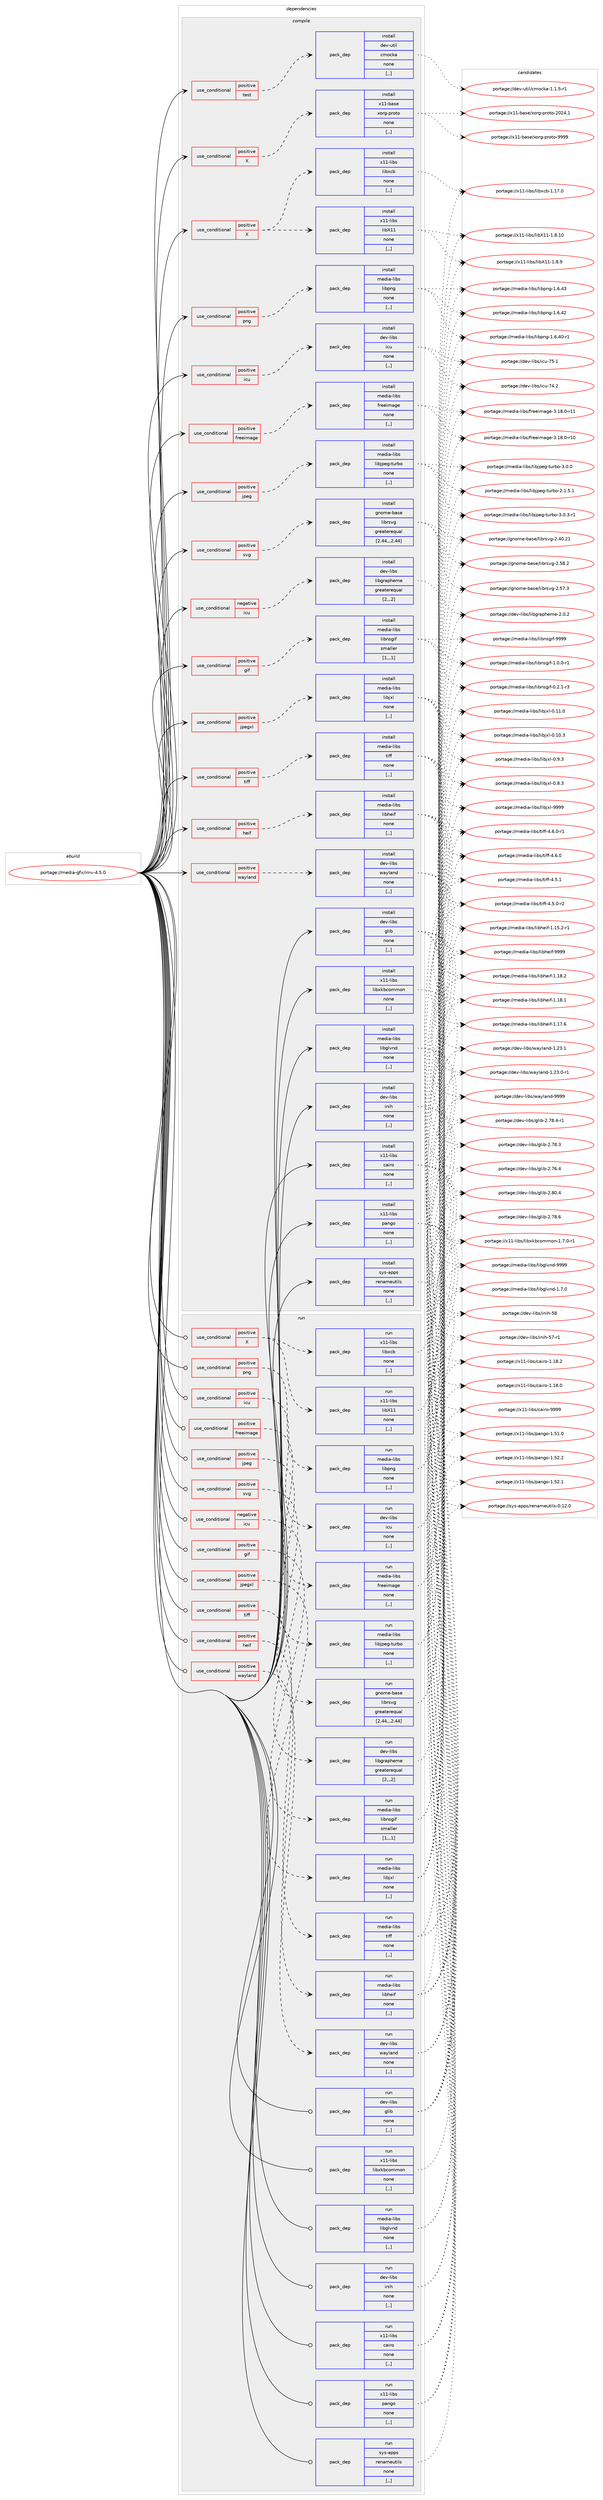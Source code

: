 digraph prolog {

# *************
# Graph options
# *************

newrank=true;
concentrate=true;
compound=true;
graph [rankdir=LR,fontname=Helvetica,fontsize=10,ranksep=1.5];#, ranksep=2.5, nodesep=0.2];
edge  [arrowhead=vee];
node  [fontname=Helvetica,fontsize=10];

# **********
# The ebuild
# **********

subgraph cluster_leftcol {
color=gray;
label=<<i>ebuild</i>>;
id [label="portage://media-gfx/imv-4.5.0", color=red, width=4, href="../media-gfx/imv-4.5.0.svg"];
}

# ****************
# The dependencies
# ****************

subgraph cluster_midcol {
color=gray;
label=<<i>dependencies</i>>;
subgraph cluster_compile {
fillcolor="#eeeeee";
style=filled;
label=<<i>compile</i>>;
subgraph cond206271 {
dependency799450 [label=<<TABLE BORDER="0" CELLBORDER="1" CELLSPACING="0" CELLPADDING="4"><TR><TD ROWSPAN="3" CELLPADDING="10">use_conditional</TD></TR><TR><TD>negative</TD></TR><TR><TD>icu</TD></TR></TABLE>>, shape=none, color=red];
subgraph pack587084 {
dependency799451 [label=<<TABLE BORDER="0" CELLBORDER="1" CELLSPACING="0" CELLPADDING="4" WIDTH="220"><TR><TD ROWSPAN="6" CELLPADDING="30">pack_dep</TD></TR><TR><TD WIDTH="110">install</TD></TR><TR><TD>dev-libs</TD></TR><TR><TD>libgrapheme</TD></TR><TR><TD>greaterequal</TD></TR><TR><TD>[2,,,2]</TD></TR></TABLE>>, shape=none, color=blue];
}
dependency799450:e -> dependency799451:w [weight=20,style="dashed",arrowhead="vee"];
}
id:e -> dependency799450:w [weight=20,style="solid",arrowhead="vee"];
subgraph cond206272 {
dependency799452 [label=<<TABLE BORDER="0" CELLBORDER="1" CELLSPACING="0" CELLPADDING="4"><TR><TD ROWSPAN="3" CELLPADDING="10">use_conditional</TD></TR><TR><TD>positive</TD></TR><TR><TD>X</TD></TR></TABLE>>, shape=none, color=red];
subgraph pack587085 {
dependency799453 [label=<<TABLE BORDER="0" CELLBORDER="1" CELLSPACING="0" CELLPADDING="4" WIDTH="220"><TR><TD ROWSPAN="6" CELLPADDING="30">pack_dep</TD></TR><TR><TD WIDTH="110">install</TD></TR><TR><TD>x11-base</TD></TR><TR><TD>xorg-proto</TD></TR><TR><TD>none</TD></TR><TR><TD>[,,]</TD></TR></TABLE>>, shape=none, color=blue];
}
dependency799452:e -> dependency799453:w [weight=20,style="dashed",arrowhead="vee"];
}
id:e -> dependency799452:w [weight=20,style="solid",arrowhead="vee"];
subgraph cond206273 {
dependency799454 [label=<<TABLE BORDER="0" CELLBORDER="1" CELLSPACING="0" CELLPADDING="4"><TR><TD ROWSPAN="3" CELLPADDING="10">use_conditional</TD></TR><TR><TD>positive</TD></TR><TR><TD>X</TD></TR></TABLE>>, shape=none, color=red];
subgraph pack587086 {
dependency799455 [label=<<TABLE BORDER="0" CELLBORDER="1" CELLSPACING="0" CELLPADDING="4" WIDTH="220"><TR><TD ROWSPAN="6" CELLPADDING="30">pack_dep</TD></TR><TR><TD WIDTH="110">install</TD></TR><TR><TD>x11-libs</TD></TR><TR><TD>libX11</TD></TR><TR><TD>none</TD></TR><TR><TD>[,,]</TD></TR></TABLE>>, shape=none, color=blue];
}
dependency799454:e -> dependency799455:w [weight=20,style="dashed",arrowhead="vee"];
subgraph pack587087 {
dependency799456 [label=<<TABLE BORDER="0" CELLBORDER="1" CELLSPACING="0" CELLPADDING="4" WIDTH="220"><TR><TD ROWSPAN="6" CELLPADDING="30">pack_dep</TD></TR><TR><TD WIDTH="110">install</TD></TR><TR><TD>x11-libs</TD></TR><TR><TD>libxcb</TD></TR><TR><TD>none</TD></TR><TR><TD>[,,]</TD></TR></TABLE>>, shape=none, color=blue];
}
dependency799454:e -> dependency799456:w [weight=20,style="dashed",arrowhead="vee"];
}
id:e -> dependency799454:w [weight=20,style="solid",arrowhead="vee"];
subgraph cond206274 {
dependency799457 [label=<<TABLE BORDER="0" CELLBORDER="1" CELLSPACING="0" CELLPADDING="4"><TR><TD ROWSPAN="3" CELLPADDING="10">use_conditional</TD></TR><TR><TD>positive</TD></TR><TR><TD>freeimage</TD></TR></TABLE>>, shape=none, color=red];
subgraph pack587088 {
dependency799458 [label=<<TABLE BORDER="0" CELLBORDER="1" CELLSPACING="0" CELLPADDING="4" WIDTH="220"><TR><TD ROWSPAN="6" CELLPADDING="30">pack_dep</TD></TR><TR><TD WIDTH="110">install</TD></TR><TR><TD>media-libs</TD></TR><TR><TD>freeimage</TD></TR><TR><TD>none</TD></TR><TR><TD>[,,]</TD></TR></TABLE>>, shape=none, color=blue];
}
dependency799457:e -> dependency799458:w [weight=20,style="dashed",arrowhead="vee"];
}
id:e -> dependency799457:w [weight=20,style="solid",arrowhead="vee"];
subgraph cond206275 {
dependency799459 [label=<<TABLE BORDER="0" CELLBORDER="1" CELLSPACING="0" CELLPADDING="4"><TR><TD ROWSPAN="3" CELLPADDING="10">use_conditional</TD></TR><TR><TD>positive</TD></TR><TR><TD>gif</TD></TR></TABLE>>, shape=none, color=red];
subgraph pack587089 {
dependency799460 [label=<<TABLE BORDER="0" CELLBORDER="1" CELLSPACING="0" CELLPADDING="4" WIDTH="220"><TR><TD ROWSPAN="6" CELLPADDING="30">pack_dep</TD></TR><TR><TD WIDTH="110">install</TD></TR><TR><TD>media-libs</TD></TR><TR><TD>libnsgif</TD></TR><TR><TD>smaller</TD></TR><TR><TD>[1,,,1]</TD></TR></TABLE>>, shape=none, color=blue];
}
dependency799459:e -> dependency799460:w [weight=20,style="dashed",arrowhead="vee"];
}
id:e -> dependency799459:w [weight=20,style="solid",arrowhead="vee"];
subgraph cond206276 {
dependency799461 [label=<<TABLE BORDER="0" CELLBORDER="1" CELLSPACING="0" CELLPADDING="4"><TR><TD ROWSPAN="3" CELLPADDING="10">use_conditional</TD></TR><TR><TD>positive</TD></TR><TR><TD>heif</TD></TR></TABLE>>, shape=none, color=red];
subgraph pack587090 {
dependency799462 [label=<<TABLE BORDER="0" CELLBORDER="1" CELLSPACING="0" CELLPADDING="4" WIDTH="220"><TR><TD ROWSPAN="6" CELLPADDING="30">pack_dep</TD></TR><TR><TD WIDTH="110">install</TD></TR><TR><TD>media-libs</TD></TR><TR><TD>libheif</TD></TR><TR><TD>none</TD></TR><TR><TD>[,,]</TD></TR></TABLE>>, shape=none, color=blue];
}
dependency799461:e -> dependency799462:w [weight=20,style="dashed",arrowhead="vee"];
}
id:e -> dependency799461:w [weight=20,style="solid",arrowhead="vee"];
subgraph cond206277 {
dependency799463 [label=<<TABLE BORDER="0" CELLBORDER="1" CELLSPACING="0" CELLPADDING="4"><TR><TD ROWSPAN="3" CELLPADDING="10">use_conditional</TD></TR><TR><TD>positive</TD></TR><TR><TD>icu</TD></TR></TABLE>>, shape=none, color=red];
subgraph pack587091 {
dependency799464 [label=<<TABLE BORDER="0" CELLBORDER="1" CELLSPACING="0" CELLPADDING="4" WIDTH="220"><TR><TD ROWSPAN="6" CELLPADDING="30">pack_dep</TD></TR><TR><TD WIDTH="110">install</TD></TR><TR><TD>dev-libs</TD></TR><TR><TD>icu</TD></TR><TR><TD>none</TD></TR><TR><TD>[,,]</TD></TR></TABLE>>, shape=none, color=blue];
}
dependency799463:e -> dependency799464:w [weight=20,style="dashed",arrowhead="vee"];
}
id:e -> dependency799463:w [weight=20,style="solid",arrowhead="vee"];
subgraph cond206278 {
dependency799465 [label=<<TABLE BORDER="0" CELLBORDER="1" CELLSPACING="0" CELLPADDING="4"><TR><TD ROWSPAN="3" CELLPADDING="10">use_conditional</TD></TR><TR><TD>positive</TD></TR><TR><TD>jpeg</TD></TR></TABLE>>, shape=none, color=red];
subgraph pack587092 {
dependency799466 [label=<<TABLE BORDER="0" CELLBORDER="1" CELLSPACING="0" CELLPADDING="4" WIDTH="220"><TR><TD ROWSPAN="6" CELLPADDING="30">pack_dep</TD></TR><TR><TD WIDTH="110">install</TD></TR><TR><TD>media-libs</TD></TR><TR><TD>libjpeg-turbo</TD></TR><TR><TD>none</TD></TR><TR><TD>[,,]</TD></TR></TABLE>>, shape=none, color=blue];
}
dependency799465:e -> dependency799466:w [weight=20,style="dashed",arrowhead="vee"];
}
id:e -> dependency799465:w [weight=20,style="solid",arrowhead="vee"];
subgraph cond206279 {
dependency799467 [label=<<TABLE BORDER="0" CELLBORDER="1" CELLSPACING="0" CELLPADDING="4"><TR><TD ROWSPAN="3" CELLPADDING="10">use_conditional</TD></TR><TR><TD>positive</TD></TR><TR><TD>jpegxl</TD></TR></TABLE>>, shape=none, color=red];
subgraph pack587093 {
dependency799468 [label=<<TABLE BORDER="0" CELLBORDER="1" CELLSPACING="0" CELLPADDING="4" WIDTH="220"><TR><TD ROWSPAN="6" CELLPADDING="30">pack_dep</TD></TR><TR><TD WIDTH="110">install</TD></TR><TR><TD>media-libs</TD></TR><TR><TD>libjxl</TD></TR><TR><TD>none</TD></TR><TR><TD>[,,]</TD></TR></TABLE>>, shape=none, color=blue];
}
dependency799467:e -> dependency799468:w [weight=20,style="dashed",arrowhead="vee"];
}
id:e -> dependency799467:w [weight=20,style="solid",arrowhead="vee"];
subgraph cond206280 {
dependency799469 [label=<<TABLE BORDER="0" CELLBORDER="1" CELLSPACING="0" CELLPADDING="4"><TR><TD ROWSPAN="3" CELLPADDING="10">use_conditional</TD></TR><TR><TD>positive</TD></TR><TR><TD>png</TD></TR></TABLE>>, shape=none, color=red];
subgraph pack587094 {
dependency799470 [label=<<TABLE BORDER="0" CELLBORDER="1" CELLSPACING="0" CELLPADDING="4" WIDTH="220"><TR><TD ROWSPAN="6" CELLPADDING="30">pack_dep</TD></TR><TR><TD WIDTH="110">install</TD></TR><TR><TD>media-libs</TD></TR><TR><TD>libpng</TD></TR><TR><TD>none</TD></TR><TR><TD>[,,]</TD></TR></TABLE>>, shape=none, color=blue];
}
dependency799469:e -> dependency799470:w [weight=20,style="dashed",arrowhead="vee"];
}
id:e -> dependency799469:w [weight=20,style="solid",arrowhead="vee"];
subgraph cond206281 {
dependency799471 [label=<<TABLE BORDER="0" CELLBORDER="1" CELLSPACING="0" CELLPADDING="4"><TR><TD ROWSPAN="3" CELLPADDING="10">use_conditional</TD></TR><TR><TD>positive</TD></TR><TR><TD>svg</TD></TR></TABLE>>, shape=none, color=red];
subgraph pack587095 {
dependency799472 [label=<<TABLE BORDER="0" CELLBORDER="1" CELLSPACING="0" CELLPADDING="4" WIDTH="220"><TR><TD ROWSPAN="6" CELLPADDING="30">pack_dep</TD></TR><TR><TD WIDTH="110">install</TD></TR><TR><TD>gnome-base</TD></TR><TR><TD>librsvg</TD></TR><TR><TD>greaterequal</TD></TR><TR><TD>[2.44,,,2.44]</TD></TR></TABLE>>, shape=none, color=blue];
}
dependency799471:e -> dependency799472:w [weight=20,style="dashed",arrowhead="vee"];
}
id:e -> dependency799471:w [weight=20,style="solid",arrowhead="vee"];
subgraph cond206282 {
dependency799473 [label=<<TABLE BORDER="0" CELLBORDER="1" CELLSPACING="0" CELLPADDING="4"><TR><TD ROWSPAN="3" CELLPADDING="10">use_conditional</TD></TR><TR><TD>positive</TD></TR><TR><TD>test</TD></TR></TABLE>>, shape=none, color=red];
subgraph pack587096 {
dependency799474 [label=<<TABLE BORDER="0" CELLBORDER="1" CELLSPACING="0" CELLPADDING="4" WIDTH="220"><TR><TD ROWSPAN="6" CELLPADDING="30">pack_dep</TD></TR><TR><TD WIDTH="110">install</TD></TR><TR><TD>dev-util</TD></TR><TR><TD>cmocka</TD></TR><TR><TD>none</TD></TR><TR><TD>[,,]</TD></TR></TABLE>>, shape=none, color=blue];
}
dependency799473:e -> dependency799474:w [weight=20,style="dashed",arrowhead="vee"];
}
id:e -> dependency799473:w [weight=20,style="solid",arrowhead="vee"];
subgraph cond206283 {
dependency799475 [label=<<TABLE BORDER="0" CELLBORDER="1" CELLSPACING="0" CELLPADDING="4"><TR><TD ROWSPAN="3" CELLPADDING="10">use_conditional</TD></TR><TR><TD>positive</TD></TR><TR><TD>tiff</TD></TR></TABLE>>, shape=none, color=red];
subgraph pack587097 {
dependency799476 [label=<<TABLE BORDER="0" CELLBORDER="1" CELLSPACING="0" CELLPADDING="4" WIDTH="220"><TR><TD ROWSPAN="6" CELLPADDING="30">pack_dep</TD></TR><TR><TD WIDTH="110">install</TD></TR><TR><TD>media-libs</TD></TR><TR><TD>tiff</TD></TR><TR><TD>none</TD></TR><TR><TD>[,,]</TD></TR></TABLE>>, shape=none, color=blue];
}
dependency799475:e -> dependency799476:w [weight=20,style="dashed",arrowhead="vee"];
}
id:e -> dependency799475:w [weight=20,style="solid",arrowhead="vee"];
subgraph cond206284 {
dependency799477 [label=<<TABLE BORDER="0" CELLBORDER="1" CELLSPACING="0" CELLPADDING="4"><TR><TD ROWSPAN="3" CELLPADDING="10">use_conditional</TD></TR><TR><TD>positive</TD></TR><TR><TD>wayland</TD></TR></TABLE>>, shape=none, color=red];
subgraph pack587098 {
dependency799478 [label=<<TABLE BORDER="0" CELLBORDER="1" CELLSPACING="0" CELLPADDING="4" WIDTH="220"><TR><TD ROWSPAN="6" CELLPADDING="30">pack_dep</TD></TR><TR><TD WIDTH="110">install</TD></TR><TR><TD>dev-libs</TD></TR><TR><TD>wayland</TD></TR><TR><TD>none</TD></TR><TR><TD>[,,]</TD></TR></TABLE>>, shape=none, color=blue];
}
dependency799477:e -> dependency799478:w [weight=20,style="dashed",arrowhead="vee"];
}
id:e -> dependency799477:w [weight=20,style="solid",arrowhead="vee"];
subgraph pack587099 {
dependency799479 [label=<<TABLE BORDER="0" CELLBORDER="1" CELLSPACING="0" CELLPADDING="4" WIDTH="220"><TR><TD ROWSPAN="6" CELLPADDING="30">pack_dep</TD></TR><TR><TD WIDTH="110">install</TD></TR><TR><TD>dev-libs</TD></TR><TR><TD>glib</TD></TR><TR><TD>none</TD></TR><TR><TD>[,,]</TD></TR></TABLE>>, shape=none, color=blue];
}
id:e -> dependency799479:w [weight=20,style="solid",arrowhead="vee"];
subgraph pack587100 {
dependency799480 [label=<<TABLE BORDER="0" CELLBORDER="1" CELLSPACING="0" CELLPADDING="4" WIDTH="220"><TR><TD ROWSPAN="6" CELLPADDING="30">pack_dep</TD></TR><TR><TD WIDTH="110">install</TD></TR><TR><TD>dev-libs</TD></TR><TR><TD>inih</TD></TR><TR><TD>none</TD></TR><TR><TD>[,,]</TD></TR></TABLE>>, shape=none, color=blue];
}
id:e -> dependency799480:w [weight=20,style="solid",arrowhead="vee"];
subgraph pack587101 {
dependency799481 [label=<<TABLE BORDER="0" CELLBORDER="1" CELLSPACING="0" CELLPADDING="4" WIDTH="220"><TR><TD ROWSPAN="6" CELLPADDING="30">pack_dep</TD></TR><TR><TD WIDTH="110">install</TD></TR><TR><TD>media-libs</TD></TR><TR><TD>libglvnd</TD></TR><TR><TD>none</TD></TR><TR><TD>[,,]</TD></TR></TABLE>>, shape=none, color=blue];
}
id:e -> dependency799481:w [weight=20,style="solid",arrowhead="vee"];
subgraph pack587102 {
dependency799482 [label=<<TABLE BORDER="0" CELLBORDER="1" CELLSPACING="0" CELLPADDING="4" WIDTH="220"><TR><TD ROWSPAN="6" CELLPADDING="30">pack_dep</TD></TR><TR><TD WIDTH="110">install</TD></TR><TR><TD>x11-libs</TD></TR><TR><TD>cairo</TD></TR><TR><TD>none</TD></TR><TR><TD>[,,]</TD></TR></TABLE>>, shape=none, color=blue];
}
id:e -> dependency799482:w [weight=20,style="solid",arrowhead="vee"];
subgraph pack587103 {
dependency799483 [label=<<TABLE BORDER="0" CELLBORDER="1" CELLSPACING="0" CELLPADDING="4" WIDTH="220"><TR><TD ROWSPAN="6" CELLPADDING="30">pack_dep</TD></TR><TR><TD WIDTH="110">install</TD></TR><TR><TD>x11-libs</TD></TR><TR><TD>libxkbcommon</TD></TR><TR><TD>none</TD></TR><TR><TD>[,,]</TD></TR></TABLE>>, shape=none, color=blue];
}
id:e -> dependency799483:w [weight=20,style="solid",arrowhead="vee"];
subgraph pack587104 {
dependency799484 [label=<<TABLE BORDER="0" CELLBORDER="1" CELLSPACING="0" CELLPADDING="4" WIDTH="220"><TR><TD ROWSPAN="6" CELLPADDING="30">pack_dep</TD></TR><TR><TD WIDTH="110">install</TD></TR><TR><TD>x11-libs</TD></TR><TR><TD>pango</TD></TR><TR><TD>none</TD></TR><TR><TD>[,,]</TD></TR></TABLE>>, shape=none, color=blue];
}
id:e -> dependency799484:w [weight=20,style="solid",arrowhead="vee"];
subgraph pack587105 {
dependency799485 [label=<<TABLE BORDER="0" CELLBORDER="1" CELLSPACING="0" CELLPADDING="4" WIDTH="220"><TR><TD ROWSPAN="6" CELLPADDING="30">pack_dep</TD></TR><TR><TD WIDTH="110">install</TD></TR><TR><TD>sys-apps</TD></TR><TR><TD>renameutils</TD></TR><TR><TD>none</TD></TR><TR><TD>[,,]</TD></TR></TABLE>>, shape=none, color=blue];
}
id:e -> dependency799485:w [weight=20,style="solid",arrowhead="vee"];
}
subgraph cluster_compileandrun {
fillcolor="#eeeeee";
style=filled;
label=<<i>compile and run</i>>;
}
subgraph cluster_run {
fillcolor="#eeeeee";
style=filled;
label=<<i>run</i>>;
subgraph cond206285 {
dependency799486 [label=<<TABLE BORDER="0" CELLBORDER="1" CELLSPACING="0" CELLPADDING="4"><TR><TD ROWSPAN="3" CELLPADDING="10">use_conditional</TD></TR><TR><TD>negative</TD></TR><TR><TD>icu</TD></TR></TABLE>>, shape=none, color=red];
subgraph pack587106 {
dependency799487 [label=<<TABLE BORDER="0" CELLBORDER="1" CELLSPACING="0" CELLPADDING="4" WIDTH="220"><TR><TD ROWSPAN="6" CELLPADDING="30">pack_dep</TD></TR><TR><TD WIDTH="110">run</TD></TR><TR><TD>dev-libs</TD></TR><TR><TD>libgrapheme</TD></TR><TR><TD>greaterequal</TD></TR><TR><TD>[2,,,2]</TD></TR></TABLE>>, shape=none, color=blue];
}
dependency799486:e -> dependency799487:w [weight=20,style="dashed",arrowhead="vee"];
}
id:e -> dependency799486:w [weight=20,style="solid",arrowhead="odot"];
subgraph cond206286 {
dependency799488 [label=<<TABLE BORDER="0" CELLBORDER="1" CELLSPACING="0" CELLPADDING="4"><TR><TD ROWSPAN="3" CELLPADDING="10">use_conditional</TD></TR><TR><TD>positive</TD></TR><TR><TD>X</TD></TR></TABLE>>, shape=none, color=red];
subgraph pack587107 {
dependency799489 [label=<<TABLE BORDER="0" CELLBORDER="1" CELLSPACING="0" CELLPADDING="4" WIDTH="220"><TR><TD ROWSPAN="6" CELLPADDING="30">pack_dep</TD></TR><TR><TD WIDTH="110">run</TD></TR><TR><TD>x11-libs</TD></TR><TR><TD>libX11</TD></TR><TR><TD>none</TD></TR><TR><TD>[,,]</TD></TR></TABLE>>, shape=none, color=blue];
}
dependency799488:e -> dependency799489:w [weight=20,style="dashed",arrowhead="vee"];
subgraph pack587108 {
dependency799490 [label=<<TABLE BORDER="0" CELLBORDER="1" CELLSPACING="0" CELLPADDING="4" WIDTH="220"><TR><TD ROWSPAN="6" CELLPADDING="30">pack_dep</TD></TR><TR><TD WIDTH="110">run</TD></TR><TR><TD>x11-libs</TD></TR><TR><TD>libxcb</TD></TR><TR><TD>none</TD></TR><TR><TD>[,,]</TD></TR></TABLE>>, shape=none, color=blue];
}
dependency799488:e -> dependency799490:w [weight=20,style="dashed",arrowhead="vee"];
}
id:e -> dependency799488:w [weight=20,style="solid",arrowhead="odot"];
subgraph cond206287 {
dependency799491 [label=<<TABLE BORDER="0" CELLBORDER="1" CELLSPACING="0" CELLPADDING="4"><TR><TD ROWSPAN="3" CELLPADDING="10">use_conditional</TD></TR><TR><TD>positive</TD></TR><TR><TD>freeimage</TD></TR></TABLE>>, shape=none, color=red];
subgraph pack587109 {
dependency799492 [label=<<TABLE BORDER="0" CELLBORDER="1" CELLSPACING="0" CELLPADDING="4" WIDTH="220"><TR><TD ROWSPAN="6" CELLPADDING="30">pack_dep</TD></TR><TR><TD WIDTH="110">run</TD></TR><TR><TD>media-libs</TD></TR><TR><TD>freeimage</TD></TR><TR><TD>none</TD></TR><TR><TD>[,,]</TD></TR></TABLE>>, shape=none, color=blue];
}
dependency799491:e -> dependency799492:w [weight=20,style="dashed",arrowhead="vee"];
}
id:e -> dependency799491:w [weight=20,style="solid",arrowhead="odot"];
subgraph cond206288 {
dependency799493 [label=<<TABLE BORDER="0" CELLBORDER="1" CELLSPACING="0" CELLPADDING="4"><TR><TD ROWSPAN="3" CELLPADDING="10">use_conditional</TD></TR><TR><TD>positive</TD></TR><TR><TD>gif</TD></TR></TABLE>>, shape=none, color=red];
subgraph pack587110 {
dependency799494 [label=<<TABLE BORDER="0" CELLBORDER="1" CELLSPACING="0" CELLPADDING="4" WIDTH="220"><TR><TD ROWSPAN="6" CELLPADDING="30">pack_dep</TD></TR><TR><TD WIDTH="110">run</TD></TR><TR><TD>media-libs</TD></TR><TR><TD>libnsgif</TD></TR><TR><TD>smaller</TD></TR><TR><TD>[1,,,1]</TD></TR></TABLE>>, shape=none, color=blue];
}
dependency799493:e -> dependency799494:w [weight=20,style="dashed",arrowhead="vee"];
}
id:e -> dependency799493:w [weight=20,style="solid",arrowhead="odot"];
subgraph cond206289 {
dependency799495 [label=<<TABLE BORDER="0" CELLBORDER="1" CELLSPACING="0" CELLPADDING="4"><TR><TD ROWSPAN="3" CELLPADDING="10">use_conditional</TD></TR><TR><TD>positive</TD></TR><TR><TD>heif</TD></TR></TABLE>>, shape=none, color=red];
subgraph pack587111 {
dependency799496 [label=<<TABLE BORDER="0" CELLBORDER="1" CELLSPACING="0" CELLPADDING="4" WIDTH="220"><TR><TD ROWSPAN="6" CELLPADDING="30">pack_dep</TD></TR><TR><TD WIDTH="110">run</TD></TR><TR><TD>media-libs</TD></TR><TR><TD>libheif</TD></TR><TR><TD>none</TD></TR><TR><TD>[,,]</TD></TR></TABLE>>, shape=none, color=blue];
}
dependency799495:e -> dependency799496:w [weight=20,style="dashed",arrowhead="vee"];
}
id:e -> dependency799495:w [weight=20,style="solid",arrowhead="odot"];
subgraph cond206290 {
dependency799497 [label=<<TABLE BORDER="0" CELLBORDER="1" CELLSPACING="0" CELLPADDING="4"><TR><TD ROWSPAN="3" CELLPADDING="10">use_conditional</TD></TR><TR><TD>positive</TD></TR><TR><TD>icu</TD></TR></TABLE>>, shape=none, color=red];
subgraph pack587112 {
dependency799498 [label=<<TABLE BORDER="0" CELLBORDER="1" CELLSPACING="0" CELLPADDING="4" WIDTH="220"><TR><TD ROWSPAN="6" CELLPADDING="30">pack_dep</TD></TR><TR><TD WIDTH="110">run</TD></TR><TR><TD>dev-libs</TD></TR><TR><TD>icu</TD></TR><TR><TD>none</TD></TR><TR><TD>[,,]</TD></TR></TABLE>>, shape=none, color=blue];
}
dependency799497:e -> dependency799498:w [weight=20,style="dashed",arrowhead="vee"];
}
id:e -> dependency799497:w [weight=20,style="solid",arrowhead="odot"];
subgraph cond206291 {
dependency799499 [label=<<TABLE BORDER="0" CELLBORDER="1" CELLSPACING="0" CELLPADDING="4"><TR><TD ROWSPAN="3" CELLPADDING="10">use_conditional</TD></TR><TR><TD>positive</TD></TR><TR><TD>jpeg</TD></TR></TABLE>>, shape=none, color=red];
subgraph pack587113 {
dependency799500 [label=<<TABLE BORDER="0" CELLBORDER="1" CELLSPACING="0" CELLPADDING="4" WIDTH="220"><TR><TD ROWSPAN="6" CELLPADDING="30">pack_dep</TD></TR><TR><TD WIDTH="110">run</TD></TR><TR><TD>media-libs</TD></TR><TR><TD>libjpeg-turbo</TD></TR><TR><TD>none</TD></TR><TR><TD>[,,]</TD></TR></TABLE>>, shape=none, color=blue];
}
dependency799499:e -> dependency799500:w [weight=20,style="dashed",arrowhead="vee"];
}
id:e -> dependency799499:w [weight=20,style="solid",arrowhead="odot"];
subgraph cond206292 {
dependency799501 [label=<<TABLE BORDER="0" CELLBORDER="1" CELLSPACING="0" CELLPADDING="4"><TR><TD ROWSPAN="3" CELLPADDING="10">use_conditional</TD></TR><TR><TD>positive</TD></TR><TR><TD>jpegxl</TD></TR></TABLE>>, shape=none, color=red];
subgraph pack587114 {
dependency799502 [label=<<TABLE BORDER="0" CELLBORDER="1" CELLSPACING="0" CELLPADDING="4" WIDTH="220"><TR><TD ROWSPAN="6" CELLPADDING="30">pack_dep</TD></TR><TR><TD WIDTH="110">run</TD></TR><TR><TD>media-libs</TD></TR><TR><TD>libjxl</TD></TR><TR><TD>none</TD></TR><TR><TD>[,,]</TD></TR></TABLE>>, shape=none, color=blue];
}
dependency799501:e -> dependency799502:w [weight=20,style="dashed",arrowhead="vee"];
}
id:e -> dependency799501:w [weight=20,style="solid",arrowhead="odot"];
subgraph cond206293 {
dependency799503 [label=<<TABLE BORDER="0" CELLBORDER="1" CELLSPACING="0" CELLPADDING="4"><TR><TD ROWSPAN="3" CELLPADDING="10">use_conditional</TD></TR><TR><TD>positive</TD></TR><TR><TD>png</TD></TR></TABLE>>, shape=none, color=red];
subgraph pack587115 {
dependency799504 [label=<<TABLE BORDER="0" CELLBORDER="1" CELLSPACING="0" CELLPADDING="4" WIDTH="220"><TR><TD ROWSPAN="6" CELLPADDING="30">pack_dep</TD></TR><TR><TD WIDTH="110">run</TD></TR><TR><TD>media-libs</TD></TR><TR><TD>libpng</TD></TR><TR><TD>none</TD></TR><TR><TD>[,,]</TD></TR></TABLE>>, shape=none, color=blue];
}
dependency799503:e -> dependency799504:w [weight=20,style="dashed",arrowhead="vee"];
}
id:e -> dependency799503:w [weight=20,style="solid",arrowhead="odot"];
subgraph cond206294 {
dependency799505 [label=<<TABLE BORDER="0" CELLBORDER="1" CELLSPACING="0" CELLPADDING="4"><TR><TD ROWSPAN="3" CELLPADDING="10">use_conditional</TD></TR><TR><TD>positive</TD></TR><TR><TD>svg</TD></TR></TABLE>>, shape=none, color=red];
subgraph pack587116 {
dependency799506 [label=<<TABLE BORDER="0" CELLBORDER="1" CELLSPACING="0" CELLPADDING="4" WIDTH="220"><TR><TD ROWSPAN="6" CELLPADDING="30">pack_dep</TD></TR><TR><TD WIDTH="110">run</TD></TR><TR><TD>gnome-base</TD></TR><TR><TD>librsvg</TD></TR><TR><TD>greaterequal</TD></TR><TR><TD>[2.44,,,2.44]</TD></TR></TABLE>>, shape=none, color=blue];
}
dependency799505:e -> dependency799506:w [weight=20,style="dashed",arrowhead="vee"];
}
id:e -> dependency799505:w [weight=20,style="solid",arrowhead="odot"];
subgraph cond206295 {
dependency799507 [label=<<TABLE BORDER="0" CELLBORDER="1" CELLSPACING="0" CELLPADDING="4"><TR><TD ROWSPAN="3" CELLPADDING="10">use_conditional</TD></TR><TR><TD>positive</TD></TR><TR><TD>tiff</TD></TR></TABLE>>, shape=none, color=red];
subgraph pack587117 {
dependency799508 [label=<<TABLE BORDER="0" CELLBORDER="1" CELLSPACING="0" CELLPADDING="4" WIDTH="220"><TR><TD ROWSPAN="6" CELLPADDING="30">pack_dep</TD></TR><TR><TD WIDTH="110">run</TD></TR><TR><TD>media-libs</TD></TR><TR><TD>tiff</TD></TR><TR><TD>none</TD></TR><TR><TD>[,,]</TD></TR></TABLE>>, shape=none, color=blue];
}
dependency799507:e -> dependency799508:w [weight=20,style="dashed",arrowhead="vee"];
}
id:e -> dependency799507:w [weight=20,style="solid",arrowhead="odot"];
subgraph cond206296 {
dependency799509 [label=<<TABLE BORDER="0" CELLBORDER="1" CELLSPACING="0" CELLPADDING="4"><TR><TD ROWSPAN="3" CELLPADDING="10">use_conditional</TD></TR><TR><TD>positive</TD></TR><TR><TD>wayland</TD></TR></TABLE>>, shape=none, color=red];
subgraph pack587118 {
dependency799510 [label=<<TABLE BORDER="0" CELLBORDER="1" CELLSPACING="0" CELLPADDING="4" WIDTH="220"><TR><TD ROWSPAN="6" CELLPADDING="30">pack_dep</TD></TR><TR><TD WIDTH="110">run</TD></TR><TR><TD>dev-libs</TD></TR><TR><TD>wayland</TD></TR><TR><TD>none</TD></TR><TR><TD>[,,]</TD></TR></TABLE>>, shape=none, color=blue];
}
dependency799509:e -> dependency799510:w [weight=20,style="dashed",arrowhead="vee"];
}
id:e -> dependency799509:w [weight=20,style="solid",arrowhead="odot"];
subgraph pack587119 {
dependency799511 [label=<<TABLE BORDER="0" CELLBORDER="1" CELLSPACING="0" CELLPADDING="4" WIDTH="220"><TR><TD ROWSPAN="6" CELLPADDING="30">pack_dep</TD></TR><TR><TD WIDTH="110">run</TD></TR><TR><TD>dev-libs</TD></TR><TR><TD>glib</TD></TR><TR><TD>none</TD></TR><TR><TD>[,,]</TD></TR></TABLE>>, shape=none, color=blue];
}
id:e -> dependency799511:w [weight=20,style="solid",arrowhead="odot"];
subgraph pack587120 {
dependency799512 [label=<<TABLE BORDER="0" CELLBORDER="1" CELLSPACING="0" CELLPADDING="4" WIDTH="220"><TR><TD ROWSPAN="6" CELLPADDING="30">pack_dep</TD></TR><TR><TD WIDTH="110">run</TD></TR><TR><TD>dev-libs</TD></TR><TR><TD>inih</TD></TR><TR><TD>none</TD></TR><TR><TD>[,,]</TD></TR></TABLE>>, shape=none, color=blue];
}
id:e -> dependency799512:w [weight=20,style="solid",arrowhead="odot"];
subgraph pack587121 {
dependency799513 [label=<<TABLE BORDER="0" CELLBORDER="1" CELLSPACING="0" CELLPADDING="4" WIDTH="220"><TR><TD ROWSPAN="6" CELLPADDING="30">pack_dep</TD></TR><TR><TD WIDTH="110">run</TD></TR><TR><TD>media-libs</TD></TR><TR><TD>libglvnd</TD></TR><TR><TD>none</TD></TR><TR><TD>[,,]</TD></TR></TABLE>>, shape=none, color=blue];
}
id:e -> dependency799513:w [weight=20,style="solid",arrowhead="odot"];
subgraph pack587122 {
dependency799514 [label=<<TABLE BORDER="0" CELLBORDER="1" CELLSPACING="0" CELLPADDING="4" WIDTH="220"><TR><TD ROWSPAN="6" CELLPADDING="30">pack_dep</TD></TR><TR><TD WIDTH="110">run</TD></TR><TR><TD>x11-libs</TD></TR><TR><TD>cairo</TD></TR><TR><TD>none</TD></TR><TR><TD>[,,]</TD></TR></TABLE>>, shape=none, color=blue];
}
id:e -> dependency799514:w [weight=20,style="solid",arrowhead="odot"];
subgraph pack587123 {
dependency799515 [label=<<TABLE BORDER="0" CELLBORDER="1" CELLSPACING="0" CELLPADDING="4" WIDTH="220"><TR><TD ROWSPAN="6" CELLPADDING="30">pack_dep</TD></TR><TR><TD WIDTH="110">run</TD></TR><TR><TD>x11-libs</TD></TR><TR><TD>libxkbcommon</TD></TR><TR><TD>none</TD></TR><TR><TD>[,,]</TD></TR></TABLE>>, shape=none, color=blue];
}
id:e -> dependency799515:w [weight=20,style="solid",arrowhead="odot"];
subgraph pack587124 {
dependency799516 [label=<<TABLE BORDER="0" CELLBORDER="1" CELLSPACING="0" CELLPADDING="4" WIDTH="220"><TR><TD ROWSPAN="6" CELLPADDING="30">pack_dep</TD></TR><TR><TD WIDTH="110">run</TD></TR><TR><TD>x11-libs</TD></TR><TR><TD>pango</TD></TR><TR><TD>none</TD></TR><TR><TD>[,,]</TD></TR></TABLE>>, shape=none, color=blue];
}
id:e -> dependency799516:w [weight=20,style="solid",arrowhead="odot"];
subgraph pack587125 {
dependency799517 [label=<<TABLE BORDER="0" CELLBORDER="1" CELLSPACING="0" CELLPADDING="4" WIDTH="220"><TR><TD ROWSPAN="6" CELLPADDING="30">pack_dep</TD></TR><TR><TD WIDTH="110">run</TD></TR><TR><TD>sys-apps</TD></TR><TR><TD>renameutils</TD></TR><TR><TD>none</TD></TR><TR><TD>[,,]</TD></TR></TABLE>>, shape=none, color=blue];
}
id:e -> dependency799517:w [weight=20,style="solid",arrowhead="odot"];
}
}

# **************
# The candidates
# **************

subgraph cluster_choices {
rank=same;
color=gray;
label=<<i>candidates</i>>;

subgraph choice587084 {
color=black;
nodesep=1;
choice1001011184510810598115471081059810311497112104101109101455046484650 [label="portage://dev-libs/libgrapheme-2.0.2", color=red, width=4,href="../dev-libs/libgrapheme-2.0.2.svg"];
dependency799451:e -> choice1001011184510810598115471081059810311497112104101109101455046484650:w [style=dotted,weight="100"];
}
subgraph choice587085 {
color=black;
nodesep=1;
choice120494945989711510147120111114103451121141111161114557575757 [label="portage://x11-base/xorg-proto-9999", color=red, width=4,href="../x11-base/xorg-proto-9999.svg"];
choice1204949459897115101471201111141034511211411111611145504850524649 [label="portage://x11-base/xorg-proto-2024.1", color=red, width=4,href="../x11-base/xorg-proto-2024.1.svg"];
dependency799453:e -> choice120494945989711510147120111114103451121141111161114557575757:w [style=dotted,weight="100"];
dependency799453:e -> choice1204949459897115101471201111141034511211411111611145504850524649:w [style=dotted,weight="100"];
}
subgraph choice587086 {
color=black;
nodesep=1;
choice12049494510810598115471081059888494945494656464948 [label="portage://x11-libs/libX11-1.8.10", color=red, width=4,href="../x11-libs/libX11-1.8.10.svg"];
choice120494945108105981154710810598884949454946564657 [label="portage://x11-libs/libX11-1.8.9", color=red, width=4,href="../x11-libs/libX11-1.8.9.svg"];
dependency799455:e -> choice12049494510810598115471081059888494945494656464948:w [style=dotted,weight="100"];
dependency799455:e -> choice120494945108105981154710810598884949454946564657:w [style=dotted,weight="100"];
}
subgraph choice587087 {
color=black;
nodesep=1;
choice120494945108105981154710810598120999845494649554648 [label="portage://x11-libs/libxcb-1.17.0", color=red, width=4,href="../x11-libs/libxcb-1.17.0.svg"];
dependency799456:e -> choice120494945108105981154710810598120999845494649554648:w [style=dotted,weight="100"];
}
subgraph choice587088 {
color=black;
nodesep=1;
choice109101100105974510810598115471021141011011051099710310145514649564648451144949 [label="portage://media-libs/freeimage-3.18.0-r11", color=red, width=4,href="../media-libs/freeimage-3.18.0-r11.svg"];
choice109101100105974510810598115471021141011011051099710310145514649564648451144948 [label="portage://media-libs/freeimage-3.18.0-r10", color=red, width=4,href="../media-libs/freeimage-3.18.0-r10.svg"];
dependency799458:e -> choice109101100105974510810598115471021141011011051099710310145514649564648451144949:w [style=dotted,weight="100"];
dependency799458:e -> choice109101100105974510810598115471021141011011051099710310145514649564648451144948:w [style=dotted,weight="100"];
}
subgraph choice587089 {
color=black;
nodesep=1;
choice10910110010597451081059811547108105981101151031051024557575757 [label="portage://media-libs/libnsgif-9999", color=red, width=4,href="../media-libs/libnsgif-9999.svg"];
choice10910110010597451081059811547108105981101151031051024549464846484511449 [label="portage://media-libs/libnsgif-1.0.0-r1", color=red, width=4,href="../media-libs/libnsgif-1.0.0-r1.svg"];
choice10910110010597451081059811547108105981101151031051024548465046494511451 [label="portage://media-libs/libnsgif-0.2.1-r3", color=red, width=4,href="../media-libs/libnsgif-0.2.1-r3.svg"];
dependency799460:e -> choice10910110010597451081059811547108105981101151031051024557575757:w [style=dotted,weight="100"];
dependency799460:e -> choice10910110010597451081059811547108105981101151031051024549464846484511449:w [style=dotted,weight="100"];
dependency799460:e -> choice10910110010597451081059811547108105981101151031051024548465046494511451:w [style=dotted,weight="100"];
}
subgraph choice587090 {
color=black;
nodesep=1;
choice10910110010597451081059811547108105981041011051024557575757 [label="portage://media-libs/libheif-9999", color=red, width=4,href="../media-libs/libheif-9999.svg"];
choice109101100105974510810598115471081059810410110510245494649564650 [label="portage://media-libs/libheif-1.18.2", color=red, width=4,href="../media-libs/libheif-1.18.2.svg"];
choice109101100105974510810598115471081059810410110510245494649564649 [label="portage://media-libs/libheif-1.18.1", color=red, width=4,href="../media-libs/libheif-1.18.1.svg"];
choice109101100105974510810598115471081059810410110510245494649554654 [label="portage://media-libs/libheif-1.17.6", color=red, width=4,href="../media-libs/libheif-1.17.6.svg"];
choice1091011001059745108105981154710810598104101105102454946495346504511449 [label="portage://media-libs/libheif-1.15.2-r1", color=red, width=4,href="../media-libs/libheif-1.15.2-r1.svg"];
dependency799462:e -> choice10910110010597451081059811547108105981041011051024557575757:w [style=dotted,weight="100"];
dependency799462:e -> choice109101100105974510810598115471081059810410110510245494649564650:w [style=dotted,weight="100"];
dependency799462:e -> choice109101100105974510810598115471081059810410110510245494649564649:w [style=dotted,weight="100"];
dependency799462:e -> choice109101100105974510810598115471081059810410110510245494649554654:w [style=dotted,weight="100"];
dependency799462:e -> choice1091011001059745108105981154710810598104101105102454946495346504511449:w [style=dotted,weight="100"];
}
subgraph choice587091 {
color=black;
nodesep=1;
choice100101118451081059811547105991174555534649 [label="portage://dev-libs/icu-75.1", color=red, width=4,href="../dev-libs/icu-75.1.svg"];
choice100101118451081059811547105991174555524650 [label="portage://dev-libs/icu-74.2", color=red, width=4,href="../dev-libs/icu-74.2.svg"];
dependency799464:e -> choice100101118451081059811547105991174555534649:w [style=dotted,weight="100"];
dependency799464:e -> choice100101118451081059811547105991174555524650:w [style=dotted,weight="100"];
}
subgraph choice587092 {
color=black;
nodesep=1;
choice109101100105974510810598115471081059810611210110345116117114981114551464846514511449 [label="portage://media-libs/libjpeg-turbo-3.0.3-r1", color=red, width=4,href="../media-libs/libjpeg-turbo-3.0.3-r1.svg"];
choice10910110010597451081059811547108105981061121011034511611711498111455146484648 [label="portage://media-libs/libjpeg-turbo-3.0.0", color=red, width=4,href="../media-libs/libjpeg-turbo-3.0.0.svg"];
choice109101100105974510810598115471081059810611210110345116117114981114550464946534649 [label="portage://media-libs/libjpeg-turbo-2.1.5.1", color=red, width=4,href="../media-libs/libjpeg-turbo-2.1.5.1.svg"];
dependency799466:e -> choice109101100105974510810598115471081059810611210110345116117114981114551464846514511449:w [style=dotted,weight="100"];
dependency799466:e -> choice10910110010597451081059811547108105981061121011034511611711498111455146484648:w [style=dotted,weight="100"];
dependency799466:e -> choice109101100105974510810598115471081059810611210110345116117114981114550464946534649:w [style=dotted,weight="100"];
}
subgraph choice587093 {
color=black;
nodesep=1;
choice10910110010597451081059811547108105981061201084557575757 [label="portage://media-libs/libjxl-9999", color=red, width=4,href="../media-libs/libjxl-9999.svg"];
choice109101100105974510810598115471081059810612010845484649494648 [label="portage://media-libs/libjxl-0.11.0", color=red, width=4,href="../media-libs/libjxl-0.11.0.svg"];
choice109101100105974510810598115471081059810612010845484649484651 [label="portage://media-libs/libjxl-0.10.3", color=red, width=4,href="../media-libs/libjxl-0.10.3.svg"];
choice1091011001059745108105981154710810598106120108454846574651 [label="portage://media-libs/libjxl-0.9.3", color=red, width=4,href="../media-libs/libjxl-0.9.3.svg"];
choice1091011001059745108105981154710810598106120108454846564651 [label="portage://media-libs/libjxl-0.8.3", color=red, width=4,href="../media-libs/libjxl-0.8.3.svg"];
dependency799468:e -> choice10910110010597451081059811547108105981061201084557575757:w [style=dotted,weight="100"];
dependency799468:e -> choice109101100105974510810598115471081059810612010845484649494648:w [style=dotted,weight="100"];
dependency799468:e -> choice109101100105974510810598115471081059810612010845484649484651:w [style=dotted,weight="100"];
dependency799468:e -> choice1091011001059745108105981154710810598106120108454846574651:w [style=dotted,weight="100"];
dependency799468:e -> choice1091011001059745108105981154710810598106120108454846564651:w [style=dotted,weight="100"];
}
subgraph choice587094 {
color=black;
nodesep=1;
choice109101100105974510810598115471081059811211010345494654465251 [label="portage://media-libs/libpng-1.6.43", color=red, width=4,href="../media-libs/libpng-1.6.43.svg"];
choice109101100105974510810598115471081059811211010345494654465250 [label="portage://media-libs/libpng-1.6.42", color=red, width=4,href="../media-libs/libpng-1.6.42.svg"];
choice1091011001059745108105981154710810598112110103454946544652484511449 [label="portage://media-libs/libpng-1.6.40-r1", color=red, width=4,href="../media-libs/libpng-1.6.40-r1.svg"];
dependency799470:e -> choice109101100105974510810598115471081059811211010345494654465251:w [style=dotted,weight="100"];
dependency799470:e -> choice109101100105974510810598115471081059811211010345494654465250:w [style=dotted,weight="100"];
dependency799470:e -> choice1091011001059745108105981154710810598112110103454946544652484511449:w [style=dotted,weight="100"];
}
subgraph choice587095 {
color=black;
nodesep=1;
choice103110111109101459897115101471081059811411511810345504653564650 [label="portage://gnome-base/librsvg-2.58.2", color=red, width=4,href="../gnome-base/librsvg-2.58.2.svg"];
choice103110111109101459897115101471081059811411511810345504653554651 [label="portage://gnome-base/librsvg-2.57.3", color=red, width=4,href="../gnome-base/librsvg-2.57.3.svg"];
choice10311011110910145989711510147108105981141151181034550465248465049 [label="portage://gnome-base/librsvg-2.40.21", color=red, width=4,href="../gnome-base/librsvg-2.40.21.svg"];
dependency799472:e -> choice103110111109101459897115101471081059811411511810345504653564650:w [style=dotted,weight="100"];
dependency799472:e -> choice103110111109101459897115101471081059811411511810345504653554651:w [style=dotted,weight="100"];
dependency799472:e -> choice10311011110910145989711510147108105981141151181034550465248465049:w [style=dotted,weight="100"];
}
subgraph choice587096 {
color=black;
nodesep=1;
choice10010111845117116105108479910911199107974549464946534511449 [label="portage://dev-util/cmocka-1.1.5-r1", color=red, width=4,href="../dev-util/cmocka-1.1.5-r1.svg"];
dependency799474:e -> choice10010111845117116105108479910911199107974549464946534511449:w [style=dotted,weight="100"];
}
subgraph choice587097 {
color=black;
nodesep=1;
choice109101100105974510810598115471161051021024552465446484511449 [label="portage://media-libs/tiff-4.6.0-r1", color=red, width=4,href="../media-libs/tiff-4.6.0-r1.svg"];
choice10910110010597451081059811547116105102102455246544648 [label="portage://media-libs/tiff-4.6.0", color=red, width=4,href="../media-libs/tiff-4.6.0.svg"];
choice10910110010597451081059811547116105102102455246534649 [label="portage://media-libs/tiff-4.5.1", color=red, width=4,href="../media-libs/tiff-4.5.1.svg"];
choice109101100105974510810598115471161051021024552465346484511450 [label="portage://media-libs/tiff-4.5.0-r2", color=red, width=4,href="../media-libs/tiff-4.5.0-r2.svg"];
dependency799476:e -> choice109101100105974510810598115471161051021024552465446484511449:w [style=dotted,weight="100"];
dependency799476:e -> choice10910110010597451081059811547116105102102455246544648:w [style=dotted,weight="100"];
dependency799476:e -> choice10910110010597451081059811547116105102102455246534649:w [style=dotted,weight="100"];
dependency799476:e -> choice109101100105974510810598115471161051021024552465346484511450:w [style=dotted,weight="100"];
}
subgraph choice587098 {
color=black;
nodesep=1;
choice10010111845108105981154711997121108971101004557575757 [label="portage://dev-libs/wayland-9999", color=red, width=4,href="../dev-libs/wayland-9999.svg"];
choice100101118451081059811547119971211089711010045494650514649 [label="portage://dev-libs/wayland-1.23.1", color=red, width=4,href="../dev-libs/wayland-1.23.1.svg"];
choice1001011184510810598115471199712110897110100454946505146484511449 [label="portage://dev-libs/wayland-1.23.0-r1", color=red, width=4,href="../dev-libs/wayland-1.23.0-r1.svg"];
dependency799478:e -> choice10010111845108105981154711997121108971101004557575757:w [style=dotted,weight="100"];
dependency799478:e -> choice100101118451081059811547119971211089711010045494650514649:w [style=dotted,weight="100"];
dependency799478:e -> choice1001011184510810598115471199712110897110100454946505146484511449:w [style=dotted,weight="100"];
}
subgraph choice587099 {
color=black;
nodesep=1;
choice1001011184510810598115471031081059845504656484652 [label="portage://dev-libs/glib-2.80.4", color=red, width=4,href="../dev-libs/glib-2.80.4.svg"];
choice1001011184510810598115471031081059845504655564654 [label="portage://dev-libs/glib-2.78.6", color=red, width=4,href="../dev-libs/glib-2.78.6.svg"];
choice10010111845108105981154710310810598455046555646524511449 [label="portage://dev-libs/glib-2.78.4-r1", color=red, width=4,href="../dev-libs/glib-2.78.4-r1.svg"];
choice1001011184510810598115471031081059845504655564651 [label="portage://dev-libs/glib-2.78.3", color=red, width=4,href="../dev-libs/glib-2.78.3.svg"];
choice1001011184510810598115471031081059845504655544652 [label="portage://dev-libs/glib-2.76.4", color=red, width=4,href="../dev-libs/glib-2.76.4.svg"];
dependency799479:e -> choice1001011184510810598115471031081059845504656484652:w [style=dotted,weight="100"];
dependency799479:e -> choice1001011184510810598115471031081059845504655564654:w [style=dotted,weight="100"];
dependency799479:e -> choice10010111845108105981154710310810598455046555646524511449:w [style=dotted,weight="100"];
dependency799479:e -> choice1001011184510810598115471031081059845504655564651:w [style=dotted,weight="100"];
dependency799479:e -> choice1001011184510810598115471031081059845504655544652:w [style=dotted,weight="100"];
}
subgraph choice587100 {
color=black;
nodesep=1;
choice100101118451081059811547105110105104455356 [label="portage://dev-libs/inih-58", color=red, width=4,href="../dev-libs/inih-58.svg"];
choice1001011184510810598115471051101051044553554511449 [label="portage://dev-libs/inih-57-r1", color=red, width=4,href="../dev-libs/inih-57-r1.svg"];
dependency799480:e -> choice100101118451081059811547105110105104455356:w [style=dotted,weight="100"];
dependency799480:e -> choice1001011184510810598115471051101051044553554511449:w [style=dotted,weight="100"];
}
subgraph choice587101 {
color=black;
nodesep=1;
choice10910110010597451081059811547108105981031081181101004557575757 [label="portage://media-libs/libglvnd-9999", color=red, width=4,href="../media-libs/libglvnd-9999.svg"];
choice1091011001059745108105981154710810598103108118110100454946554648 [label="portage://media-libs/libglvnd-1.7.0", color=red, width=4,href="../media-libs/libglvnd-1.7.0.svg"];
dependency799481:e -> choice10910110010597451081059811547108105981031081181101004557575757:w [style=dotted,weight="100"];
dependency799481:e -> choice1091011001059745108105981154710810598103108118110100454946554648:w [style=dotted,weight="100"];
}
subgraph choice587102 {
color=black;
nodesep=1;
choice120494945108105981154799971051141114557575757 [label="portage://x11-libs/cairo-9999", color=red, width=4,href="../x11-libs/cairo-9999.svg"];
choice1204949451081059811547999710511411145494649564650 [label="portage://x11-libs/cairo-1.18.2", color=red, width=4,href="../x11-libs/cairo-1.18.2.svg"];
choice1204949451081059811547999710511411145494649564648 [label="portage://x11-libs/cairo-1.18.0", color=red, width=4,href="../x11-libs/cairo-1.18.0.svg"];
dependency799482:e -> choice120494945108105981154799971051141114557575757:w [style=dotted,weight="100"];
dependency799482:e -> choice1204949451081059811547999710511411145494649564650:w [style=dotted,weight="100"];
dependency799482:e -> choice1204949451081059811547999710511411145494649564648:w [style=dotted,weight="100"];
}
subgraph choice587103 {
color=black;
nodesep=1;
choice12049494510810598115471081059812010798991111091091111104549465546484511449 [label="portage://x11-libs/libxkbcommon-1.7.0-r1", color=red, width=4,href="../x11-libs/libxkbcommon-1.7.0-r1.svg"];
dependency799483:e -> choice12049494510810598115471081059812010798991111091091111104549465546484511449:w [style=dotted,weight="100"];
}
subgraph choice587104 {
color=black;
nodesep=1;
choice12049494510810598115471129711010311145494653504650 [label="portage://x11-libs/pango-1.52.2", color=red, width=4,href="../x11-libs/pango-1.52.2.svg"];
choice12049494510810598115471129711010311145494653504649 [label="portage://x11-libs/pango-1.52.1", color=red, width=4,href="../x11-libs/pango-1.52.1.svg"];
choice12049494510810598115471129711010311145494653494648 [label="portage://x11-libs/pango-1.51.0", color=red, width=4,href="../x11-libs/pango-1.51.0.svg"];
dependency799484:e -> choice12049494510810598115471129711010311145494653504650:w [style=dotted,weight="100"];
dependency799484:e -> choice12049494510810598115471129711010311145494653504649:w [style=dotted,weight="100"];
dependency799484:e -> choice12049494510810598115471129711010311145494653494648:w [style=dotted,weight="100"];
}
subgraph choice587105 {
color=black;
nodesep=1;
choice1151211154597112112115471141011109710910111711610510811545484649504648 [label="portage://sys-apps/renameutils-0.12.0", color=red, width=4,href="../sys-apps/renameutils-0.12.0.svg"];
dependency799485:e -> choice1151211154597112112115471141011109710910111711610510811545484649504648:w [style=dotted,weight="100"];
}
subgraph choice587106 {
color=black;
nodesep=1;
choice1001011184510810598115471081059810311497112104101109101455046484650 [label="portage://dev-libs/libgrapheme-2.0.2", color=red, width=4,href="../dev-libs/libgrapheme-2.0.2.svg"];
dependency799487:e -> choice1001011184510810598115471081059810311497112104101109101455046484650:w [style=dotted,weight="100"];
}
subgraph choice587107 {
color=black;
nodesep=1;
choice12049494510810598115471081059888494945494656464948 [label="portage://x11-libs/libX11-1.8.10", color=red, width=4,href="../x11-libs/libX11-1.8.10.svg"];
choice120494945108105981154710810598884949454946564657 [label="portage://x11-libs/libX11-1.8.9", color=red, width=4,href="../x11-libs/libX11-1.8.9.svg"];
dependency799489:e -> choice12049494510810598115471081059888494945494656464948:w [style=dotted,weight="100"];
dependency799489:e -> choice120494945108105981154710810598884949454946564657:w [style=dotted,weight="100"];
}
subgraph choice587108 {
color=black;
nodesep=1;
choice120494945108105981154710810598120999845494649554648 [label="portage://x11-libs/libxcb-1.17.0", color=red, width=4,href="../x11-libs/libxcb-1.17.0.svg"];
dependency799490:e -> choice120494945108105981154710810598120999845494649554648:w [style=dotted,weight="100"];
}
subgraph choice587109 {
color=black;
nodesep=1;
choice109101100105974510810598115471021141011011051099710310145514649564648451144949 [label="portage://media-libs/freeimage-3.18.0-r11", color=red, width=4,href="../media-libs/freeimage-3.18.0-r11.svg"];
choice109101100105974510810598115471021141011011051099710310145514649564648451144948 [label="portage://media-libs/freeimage-3.18.0-r10", color=red, width=4,href="../media-libs/freeimage-3.18.0-r10.svg"];
dependency799492:e -> choice109101100105974510810598115471021141011011051099710310145514649564648451144949:w [style=dotted,weight="100"];
dependency799492:e -> choice109101100105974510810598115471021141011011051099710310145514649564648451144948:w [style=dotted,weight="100"];
}
subgraph choice587110 {
color=black;
nodesep=1;
choice10910110010597451081059811547108105981101151031051024557575757 [label="portage://media-libs/libnsgif-9999", color=red, width=4,href="../media-libs/libnsgif-9999.svg"];
choice10910110010597451081059811547108105981101151031051024549464846484511449 [label="portage://media-libs/libnsgif-1.0.0-r1", color=red, width=4,href="../media-libs/libnsgif-1.0.0-r1.svg"];
choice10910110010597451081059811547108105981101151031051024548465046494511451 [label="portage://media-libs/libnsgif-0.2.1-r3", color=red, width=4,href="../media-libs/libnsgif-0.2.1-r3.svg"];
dependency799494:e -> choice10910110010597451081059811547108105981101151031051024557575757:w [style=dotted,weight="100"];
dependency799494:e -> choice10910110010597451081059811547108105981101151031051024549464846484511449:w [style=dotted,weight="100"];
dependency799494:e -> choice10910110010597451081059811547108105981101151031051024548465046494511451:w [style=dotted,weight="100"];
}
subgraph choice587111 {
color=black;
nodesep=1;
choice10910110010597451081059811547108105981041011051024557575757 [label="portage://media-libs/libheif-9999", color=red, width=4,href="../media-libs/libheif-9999.svg"];
choice109101100105974510810598115471081059810410110510245494649564650 [label="portage://media-libs/libheif-1.18.2", color=red, width=4,href="../media-libs/libheif-1.18.2.svg"];
choice109101100105974510810598115471081059810410110510245494649564649 [label="portage://media-libs/libheif-1.18.1", color=red, width=4,href="../media-libs/libheif-1.18.1.svg"];
choice109101100105974510810598115471081059810410110510245494649554654 [label="portage://media-libs/libheif-1.17.6", color=red, width=4,href="../media-libs/libheif-1.17.6.svg"];
choice1091011001059745108105981154710810598104101105102454946495346504511449 [label="portage://media-libs/libheif-1.15.2-r1", color=red, width=4,href="../media-libs/libheif-1.15.2-r1.svg"];
dependency799496:e -> choice10910110010597451081059811547108105981041011051024557575757:w [style=dotted,weight="100"];
dependency799496:e -> choice109101100105974510810598115471081059810410110510245494649564650:w [style=dotted,weight="100"];
dependency799496:e -> choice109101100105974510810598115471081059810410110510245494649564649:w [style=dotted,weight="100"];
dependency799496:e -> choice109101100105974510810598115471081059810410110510245494649554654:w [style=dotted,weight="100"];
dependency799496:e -> choice1091011001059745108105981154710810598104101105102454946495346504511449:w [style=dotted,weight="100"];
}
subgraph choice587112 {
color=black;
nodesep=1;
choice100101118451081059811547105991174555534649 [label="portage://dev-libs/icu-75.1", color=red, width=4,href="../dev-libs/icu-75.1.svg"];
choice100101118451081059811547105991174555524650 [label="portage://dev-libs/icu-74.2", color=red, width=4,href="../dev-libs/icu-74.2.svg"];
dependency799498:e -> choice100101118451081059811547105991174555534649:w [style=dotted,weight="100"];
dependency799498:e -> choice100101118451081059811547105991174555524650:w [style=dotted,weight="100"];
}
subgraph choice587113 {
color=black;
nodesep=1;
choice109101100105974510810598115471081059810611210110345116117114981114551464846514511449 [label="portage://media-libs/libjpeg-turbo-3.0.3-r1", color=red, width=4,href="../media-libs/libjpeg-turbo-3.0.3-r1.svg"];
choice10910110010597451081059811547108105981061121011034511611711498111455146484648 [label="portage://media-libs/libjpeg-turbo-3.0.0", color=red, width=4,href="../media-libs/libjpeg-turbo-3.0.0.svg"];
choice109101100105974510810598115471081059810611210110345116117114981114550464946534649 [label="portage://media-libs/libjpeg-turbo-2.1.5.1", color=red, width=4,href="../media-libs/libjpeg-turbo-2.1.5.1.svg"];
dependency799500:e -> choice109101100105974510810598115471081059810611210110345116117114981114551464846514511449:w [style=dotted,weight="100"];
dependency799500:e -> choice10910110010597451081059811547108105981061121011034511611711498111455146484648:w [style=dotted,weight="100"];
dependency799500:e -> choice109101100105974510810598115471081059810611210110345116117114981114550464946534649:w [style=dotted,weight="100"];
}
subgraph choice587114 {
color=black;
nodesep=1;
choice10910110010597451081059811547108105981061201084557575757 [label="portage://media-libs/libjxl-9999", color=red, width=4,href="../media-libs/libjxl-9999.svg"];
choice109101100105974510810598115471081059810612010845484649494648 [label="portage://media-libs/libjxl-0.11.0", color=red, width=4,href="../media-libs/libjxl-0.11.0.svg"];
choice109101100105974510810598115471081059810612010845484649484651 [label="portage://media-libs/libjxl-0.10.3", color=red, width=4,href="../media-libs/libjxl-0.10.3.svg"];
choice1091011001059745108105981154710810598106120108454846574651 [label="portage://media-libs/libjxl-0.9.3", color=red, width=4,href="../media-libs/libjxl-0.9.3.svg"];
choice1091011001059745108105981154710810598106120108454846564651 [label="portage://media-libs/libjxl-0.8.3", color=red, width=4,href="../media-libs/libjxl-0.8.3.svg"];
dependency799502:e -> choice10910110010597451081059811547108105981061201084557575757:w [style=dotted,weight="100"];
dependency799502:e -> choice109101100105974510810598115471081059810612010845484649494648:w [style=dotted,weight="100"];
dependency799502:e -> choice109101100105974510810598115471081059810612010845484649484651:w [style=dotted,weight="100"];
dependency799502:e -> choice1091011001059745108105981154710810598106120108454846574651:w [style=dotted,weight="100"];
dependency799502:e -> choice1091011001059745108105981154710810598106120108454846564651:w [style=dotted,weight="100"];
}
subgraph choice587115 {
color=black;
nodesep=1;
choice109101100105974510810598115471081059811211010345494654465251 [label="portage://media-libs/libpng-1.6.43", color=red, width=4,href="../media-libs/libpng-1.6.43.svg"];
choice109101100105974510810598115471081059811211010345494654465250 [label="portage://media-libs/libpng-1.6.42", color=red, width=4,href="../media-libs/libpng-1.6.42.svg"];
choice1091011001059745108105981154710810598112110103454946544652484511449 [label="portage://media-libs/libpng-1.6.40-r1", color=red, width=4,href="../media-libs/libpng-1.6.40-r1.svg"];
dependency799504:e -> choice109101100105974510810598115471081059811211010345494654465251:w [style=dotted,weight="100"];
dependency799504:e -> choice109101100105974510810598115471081059811211010345494654465250:w [style=dotted,weight="100"];
dependency799504:e -> choice1091011001059745108105981154710810598112110103454946544652484511449:w [style=dotted,weight="100"];
}
subgraph choice587116 {
color=black;
nodesep=1;
choice103110111109101459897115101471081059811411511810345504653564650 [label="portage://gnome-base/librsvg-2.58.2", color=red, width=4,href="../gnome-base/librsvg-2.58.2.svg"];
choice103110111109101459897115101471081059811411511810345504653554651 [label="portage://gnome-base/librsvg-2.57.3", color=red, width=4,href="../gnome-base/librsvg-2.57.3.svg"];
choice10311011110910145989711510147108105981141151181034550465248465049 [label="portage://gnome-base/librsvg-2.40.21", color=red, width=4,href="../gnome-base/librsvg-2.40.21.svg"];
dependency799506:e -> choice103110111109101459897115101471081059811411511810345504653564650:w [style=dotted,weight="100"];
dependency799506:e -> choice103110111109101459897115101471081059811411511810345504653554651:w [style=dotted,weight="100"];
dependency799506:e -> choice10311011110910145989711510147108105981141151181034550465248465049:w [style=dotted,weight="100"];
}
subgraph choice587117 {
color=black;
nodesep=1;
choice109101100105974510810598115471161051021024552465446484511449 [label="portage://media-libs/tiff-4.6.0-r1", color=red, width=4,href="../media-libs/tiff-4.6.0-r1.svg"];
choice10910110010597451081059811547116105102102455246544648 [label="portage://media-libs/tiff-4.6.0", color=red, width=4,href="../media-libs/tiff-4.6.0.svg"];
choice10910110010597451081059811547116105102102455246534649 [label="portage://media-libs/tiff-4.5.1", color=red, width=4,href="../media-libs/tiff-4.5.1.svg"];
choice109101100105974510810598115471161051021024552465346484511450 [label="portage://media-libs/tiff-4.5.0-r2", color=red, width=4,href="../media-libs/tiff-4.5.0-r2.svg"];
dependency799508:e -> choice109101100105974510810598115471161051021024552465446484511449:w [style=dotted,weight="100"];
dependency799508:e -> choice10910110010597451081059811547116105102102455246544648:w [style=dotted,weight="100"];
dependency799508:e -> choice10910110010597451081059811547116105102102455246534649:w [style=dotted,weight="100"];
dependency799508:e -> choice109101100105974510810598115471161051021024552465346484511450:w [style=dotted,weight="100"];
}
subgraph choice587118 {
color=black;
nodesep=1;
choice10010111845108105981154711997121108971101004557575757 [label="portage://dev-libs/wayland-9999", color=red, width=4,href="../dev-libs/wayland-9999.svg"];
choice100101118451081059811547119971211089711010045494650514649 [label="portage://dev-libs/wayland-1.23.1", color=red, width=4,href="../dev-libs/wayland-1.23.1.svg"];
choice1001011184510810598115471199712110897110100454946505146484511449 [label="portage://dev-libs/wayland-1.23.0-r1", color=red, width=4,href="../dev-libs/wayland-1.23.0-r1.svg"];
dependency799510:e -> choice10010111845108105981154711997121108971101004557575757:w [style=dotted,weight="100"];
dependency799510:e -> choice100101118451081059811547119971211089711010045494650514649:w [style=dotted,weight="100"];
dependency799510:e -> choice1001011184510810598115471199712110897110100454946505146484511449:w [style=dotted,weight="100"];
}
subgraph choice587119 {
color=black;
nodesep=1;
choice1001011184510810598115471031081059845504656484652 [label="portage://dev-libs/glib-2.80.4", color=red, width=4,href="../dev-libs/glib-2.80.4.svg"];
choice1001011184510810598115471031081059845504655564654 [label="portage://dev-libs/glib-2.78.6", color=red, width=4,href="../dev-libs/glib-2.78.6.svg"];
choice10010111845108105981154710310810598455046555646524511449 [label="portage://dev-libs/glib-2.78.4-r1", color=red, width=4,href="../dev-libs/glib-2.78.4-r1.svg"];
choice1001011184510810598115471031081059845504655564651 [label="portage://dev-libs/glib-2.78.3", color=red, width=4,href="../dev-libs/glib-2.78.3.svg"];
choice1001011184510810598115471031081059845504655544652 [label="portage://dev-libs/glib-2.76.4", color=red, width=4,href="../dev-libs/glib-2.76.4.svg"];
dependency799511:e -> choice1001011184510810598115471031081059845504656484652:w [style=dotted,weight="100"];
dependency799511:e -> choice1001011184510810598115471031081059845504655564654:w [style=dotted,weight="100"];
dependency799511:e -> choice10010111845108105981154710310810598455046555646524511449:w [style=dotted,weight="100"];
dependency799511:e -> choice1001011184510810598115471031081059845504655564651:w [style=dotted,weight="100"];
dependency799511:e -> choice1001011184510810598115471031081059845504655544652:w [style=dotted,weight="100"];
}
subgraph choice587120 {
color=black;
nodesep=1;
choice100101118451081059811547105110105104455356 [label="portage://dev-libs/inih-58", color=red, width=4,href="../dev-libs/inih-58.svg"];
choice1001011184510810598115471051101051044553554511449 [label="portage://dev-libs/inih-57-r1", color=red, width=4,href="../dev-libs/inih-57-r1.svg"];
dependency799512:e -> choice100101118451081059811547105110105104455356:w [style=dotted,weight="100"];
dependency799512:e -> choice1001011184510810598115471051101051044553554511449:w [style=dotted,weight="100"];
}
subgraph choice587121 {
color=black;
nodesep=1;
choice10910110010597451081059811547108105981031081181101004557575757 [label="portage://media-libs/libglvnd-9999", color=red, width=4,href="../media-libs/libglvnd-9999.svg"];
choice1091011001059745108105981154710810598103108118110100454946554648 [label="portage://media-libs/libglvnd-1.7.0", color=red, width=4,href="../media-libs/libglvnd-1.7.0.svg"];
dependency799513:e -> choice10910110010597451081059811547108105981031081181101004557575757:w [style=dotted,weight="100"];
dependency799513:e -> choice1091011001059745108105981154710810598103108118110100454946554648:w [style=dotted,weight="100"];
}
subgraph choice587122 {
color=black;
nodesep=1;
choice120494945108105981154799971051141114557575757 [label="portage://x11-libs/cairo-9999", color=red, width=4,href="../x11-libs/cairo-9999.svg"];
choice1204949451081059811547999710511411145494649564650 [label="portage://x11-libs/cairo-1.18.2", color=red, width=4,href="../x11-libs/cairo-1.18.2.svg"];
choice1204949451081059811547999710511411145494649564648 [label="portage://x11-libs/cairo-1.18.0", color=red, width=4,href="../x11-libs/cairo-1.18.0.svg"];
dependency799514:e -> choice120494945108105981154799971051141114557575757:w [style=dotted,weight="100"];
dependency799514:e -> choice1204949451081059811547999710511411145494649564650:w [style=dotted,weight="100"];
dependency799514:e -> choice1204949451081059811547999710511411145494649564648:w [style=dotted,weight="100"];
}
subgraph choice587123 {
color=black;
nodesep=1;
choice12049494510810598115471081059812010798991111091091111104549465546484511449 [label="portage://x11-libs/libxkbcommon-1.7.0-r1", color=red, width=4,href="../x11-libs/libxkbcommon-1.7.0-r1.svg"];
dependency799515:e -> choice12049494510810598115471081059812010798991111091091111104549465546484511449:w [style=dotted,weight="100"];
}
subgraph choice587124 {
color=black;
nodesep=1;
choice12049494510810598115471129711010311145494653504650 [label="portage://x11-libs/pango-1.52.2", color=red, width=4,href="../x11-libs/pango-1.52.2.svg"];
choice12049494510810598115471129711010311145494653504649 [label="portage://x11-libs/pango-1.52.1", color=red, width=4,href="../x11-libs/pango-1.52.1.svg"];
choice12049494510810598115471129711010311145494653494648 [label="portage://x11-libs/pango-1.51.0", color=red, width=4,href="../x11-libs/pango-1.51.0.svg"];
dependency799516:e -> choice12049494510810598115471129711010311145494653504650:w [style=dotted,weight="100"];
dependency799516:e -> choice12049494510810598115471129711010311145494653504649:w [style=dotted,weight="100"];
dependency799516:e -> choice12049494510810598115471129711010311145494653494648:w [style=dotted,weight="100"];
}
subgraph choice587125 {
color=black;
nodesep=1;
choice1151211154597112112115471141011109710910111711610510811545484649504648 [label="portage://sys-apps/renameutils-0.12.0", color=red, width=4,href="../sys-apps/renameutils-0.12.0.svg"];
dependency799517:e -> choice1151211154597112112115471141011109710910111711610510811545484649504648:w [style=dotted,weight="100"];
}
}

}
